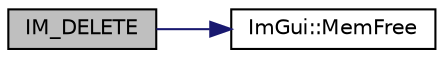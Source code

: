 digraph "IM_DELETE"
{
 // LATEX_PDF_SIZE
  edge [fontname="Helvetica",fontsize="10",labelfontname="Helvetica",labelfontsize="10"];
  node [fontname="Helvetica",fontsize="10",shape=record];
  rankdir="LR";
  Node1 [label="IM_DELETE",height=0.2,width=0.4,color="black", fillcolor="grey75", style="filled", fontcolor="black",tooltip=" "];
  Node1 -> Node2 [color="midnightblue",fontsize="10",style="solid",fontname="Helvetica"];
  Node2 [label="ImGui::MemFree",height=0.2,width=0.4,color="black", fillcolor="white", style="filled",URL="$namespace_im_gui.html#a95ce0a35be29fa7ee238cd3f2753fb4c",tooltip=" "];
}
